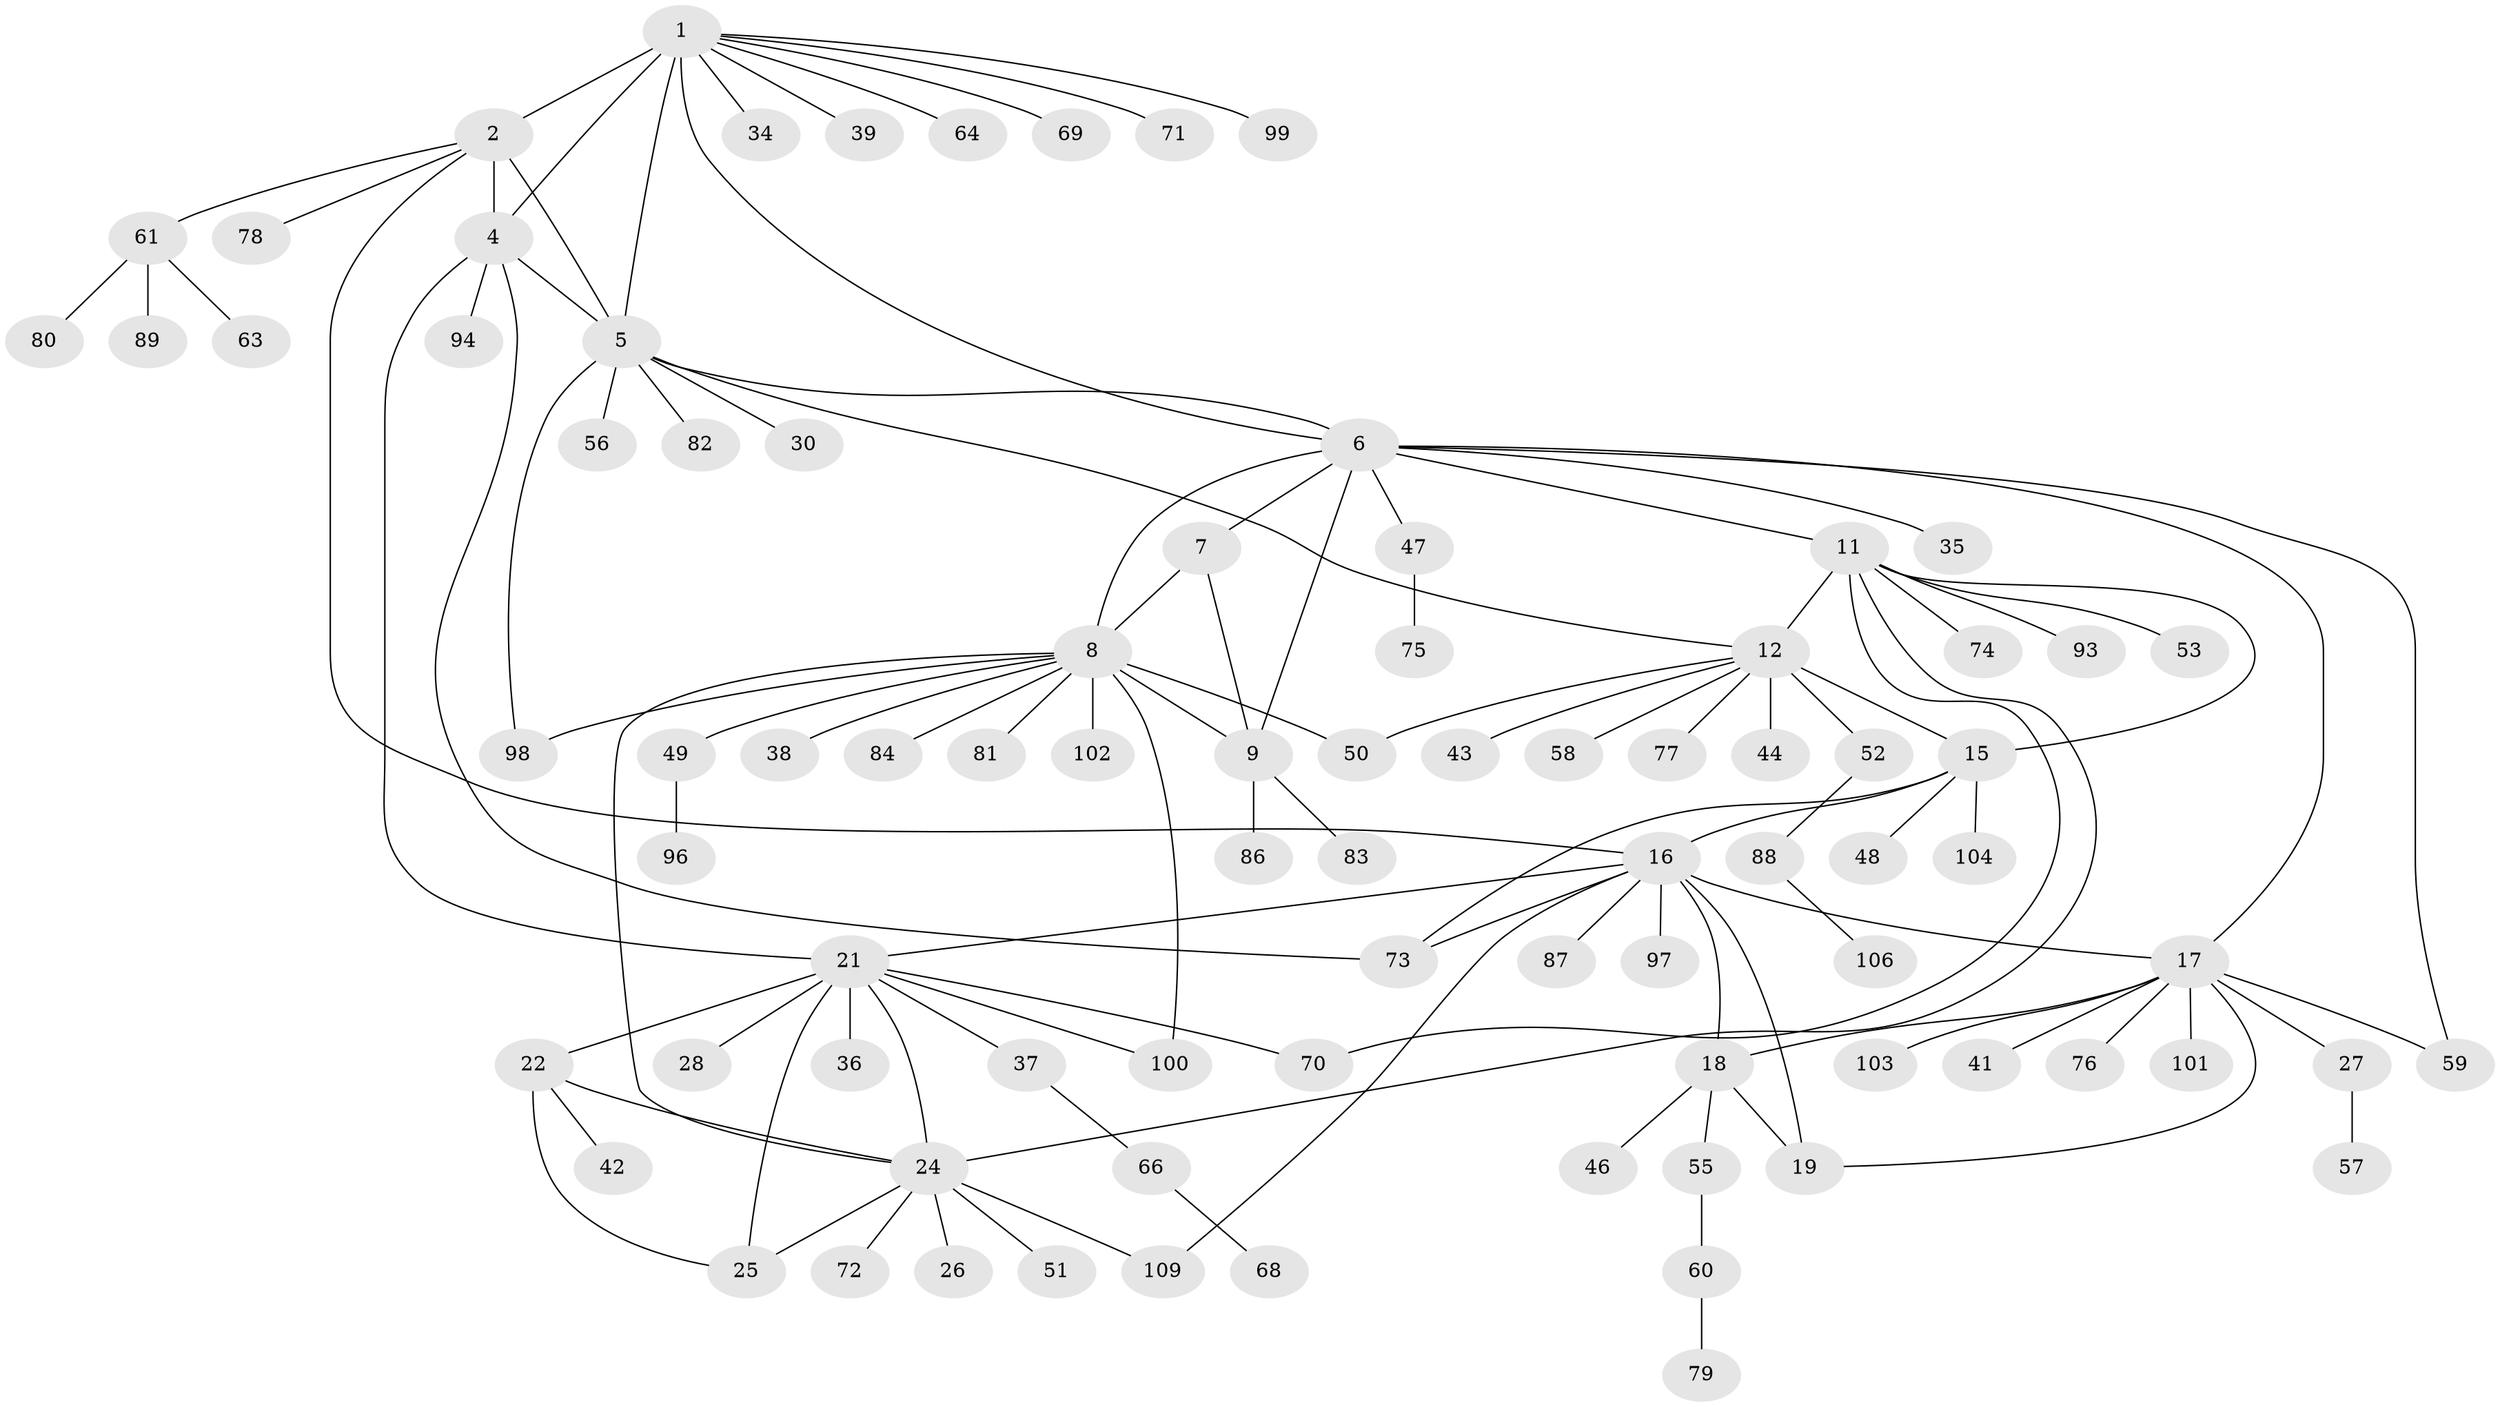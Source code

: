 // original degree distribution, {9: 0.027522935779816515, 8: 0.03669724770642202, 6: 0.05504587155963303, 7: 0.027522935779816515, 11: 0.027522935779816515, 4: 0.03669724770642202, 14: 0.009174311926605505, 12: 0.009174311926605505, 5: 0.009174311926605505, 2: 0.1559633027522936, 3: 0.045871559633027525, 1: 0.5596330275229358}
// Generated by graph-tools (version 1.1) at 2025/11/02/27/25 16:11:37]
// undirected, 85 vertices, 112 edges
graph export_dot {
graph [start="1"]
  node [color=gray90,style=filled];
  1 [super="+3"];
  2 [super="+40"];
  4 [super="+95"];
  5 [super="+105"];
  6 [super="+92"];
  7;
  8 [super="+85"];
  9 [super="+10"];
  11 [super="+14"];
  12 [super="+13"];
  15 [super="+62"];
  16 [super="+20"];
  17 [super="+29"];
  18 [super="+108"];
  19;
  21 [super="+23"];
  22 [super="+32"];
  24 [super="+45"];
  25 [super="+33"];
  26 [super="+65"];
  27 [super="+31"];
  28;
  30;
  34;
  35;
  36;
  37;
  38;
  39;
  41;
  42;
  43;
  44 [super="+90"];
  46;
  47 [super="+91"];
  48;
  49;
  50 [super="+107"];
  51;
  52 [super="+54"];
  53;
  55;
  56;
  57;
  58;
  59;
  60 [super="+67"];
  61;
  63;
  64;
  66;
  68;
  69;
  70;
  71;
  72;
  73;
  74;
  75;
  76;
  77;
  78;
  79;
  80;
  81;
  82;
  83;
  84;
  86;
  87;
  88;
  89;
  93;
  94;
  96;
  97;
  98;
  99;
  100;
  101;
  102;
  103;
  104;
  106;
  109;
  1 -- 2 [weight=2];
  1 -- 4 [weight=2];
  1 -- 5 [weight=2];
  1 -- 34;
  1 -- 39;
  1 -- 64;
  1 -- 71;
  1 -- 99;
  1 -- 69;
  1 -- 6;
  2 -- 4;
  2 -- 5;
  2 -- 16;
  2 -- 61;
  2 -- 78;
  4 -- 5;
  4 -- 21;
  4 -- 94;
  4 -- 73;
  5 -- 30;
  5 -- 56;
  5 -- 82;
  5 -- 98;
  5 -- 6;
  5 -- 12;
  6 -- 7;
  6 -- 8;
  6 -- 9 [weight=2];
  6 -- 17;
  6 -- 35;
  6 -- 47;
  6 -- 59;
  6 -- 11;
  7 -- 8;
  7 -- 9 [weight=2];
  8 -- 9 [weight=2];
  8 -- 24;
  8 -- 38;
  8 -- 49;
  8 -- 50;
  8 -- 81;
  8 -- 84;
  8 -- 98;
  8 -- 100;
  8 -- 102;
  9 -- 83;
  9 -- 86;
  11 -- 12 [weight=4];
  11 -- 15 [weight=2];
  11 -- 53;
  11 -- 93;
  11 -- 70;
  11 -- 74;
  11 -- 24;
  12 -- 15 [weight=2];
  12 -- 44;
  12 -- 77;
  12 -- 43;
  12 -- 50;
  12 -- 52;
  12 -- 58;
  15 -- 16;
  15 -- 48;
  15 -- 104;
  15 -- 73;
  16 -- 17 [weight=2];
  16 -- 18 [weight=2];
  16 -- 19 [weight=2];
  16 -- 73;
  16 -- 87;
  16 -- 109;
  16 -- 97;
  16 -- 21;
  17 -- 18;
  17 -- 19;
  17 -- 27;
  17 -- 41;
  17 -- 59;
  17 -- 76;
  17 -- 101;
  17 -- 103;
  18 -- 19;
  18 -- 46;
  18 -- 55;
  21 -- 22 [weight=2];
  21 -- 24 [weight=2];
  21 -- 25 [weight=2];
  21 -- 28;
  21 -- 36;
  21 -- 100;
  21 -- 37;
  21 -- 70;
  22 -- 24;
  22 -- 25;
  22 -- 42;
  24 -- 25;
  24 -- 26;
  24 -- 51;
  24 -- 72;
  24 -- 109;
  27 -- 57;
  37 -- 66;
  47 -- 75;
  49 -- 96;
  52 -- 88;
  55 -- 60;
  60 -- 79;
  61 -- 63;
  61 -- 80;
  61 -- 89;
  66 -- 68;
  88 -- 106;
}

